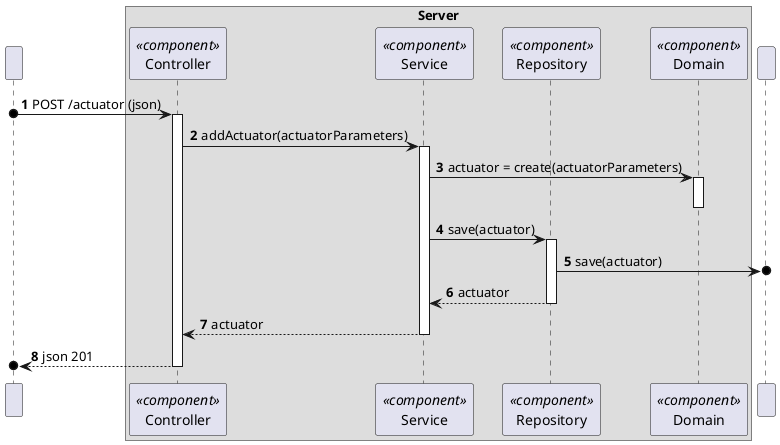 @startuml
'https://plantuml.com/sequence-diagram
!pragma layout smetana

autonumber

participant " " as User

box "Server"
    participant "Controller" as Controller <<component>>
    participant "Service" as Service<<component>>
    participant "Repository" as Repo<<component>>
    participant "Domain" as Domain<<component>>
end box
    participant " " as BD

User o-> Controller : POST /actuator (json)
activate Controller

'Controller -> Controller: actuatorEntryDTO = deserialize(json)

'Controller -> Controller: actuatorParameters = getActuatorParameters(actuatorEntryDTO)

Controller -> Service : addActuator(actuatorParameters)
activate Service

Service -> Domain: actuator = create(actuatorParameters)
activate Domain
deactivate Domain

Service -> Repo : save(actuator)
activate Repo

Repo ->o BD : save(actuator)

Repo --> Service : actuator
deactivate Repo

Service --> Controller : actuator
deactivate Service

'Controller -> Controller : actuatorDTO = domainToDTO(actuator)

'Controller -> Controller : json = serialize(actuatorDTO)

Controller -->o User : json 201
deactivate Controller


@enduml